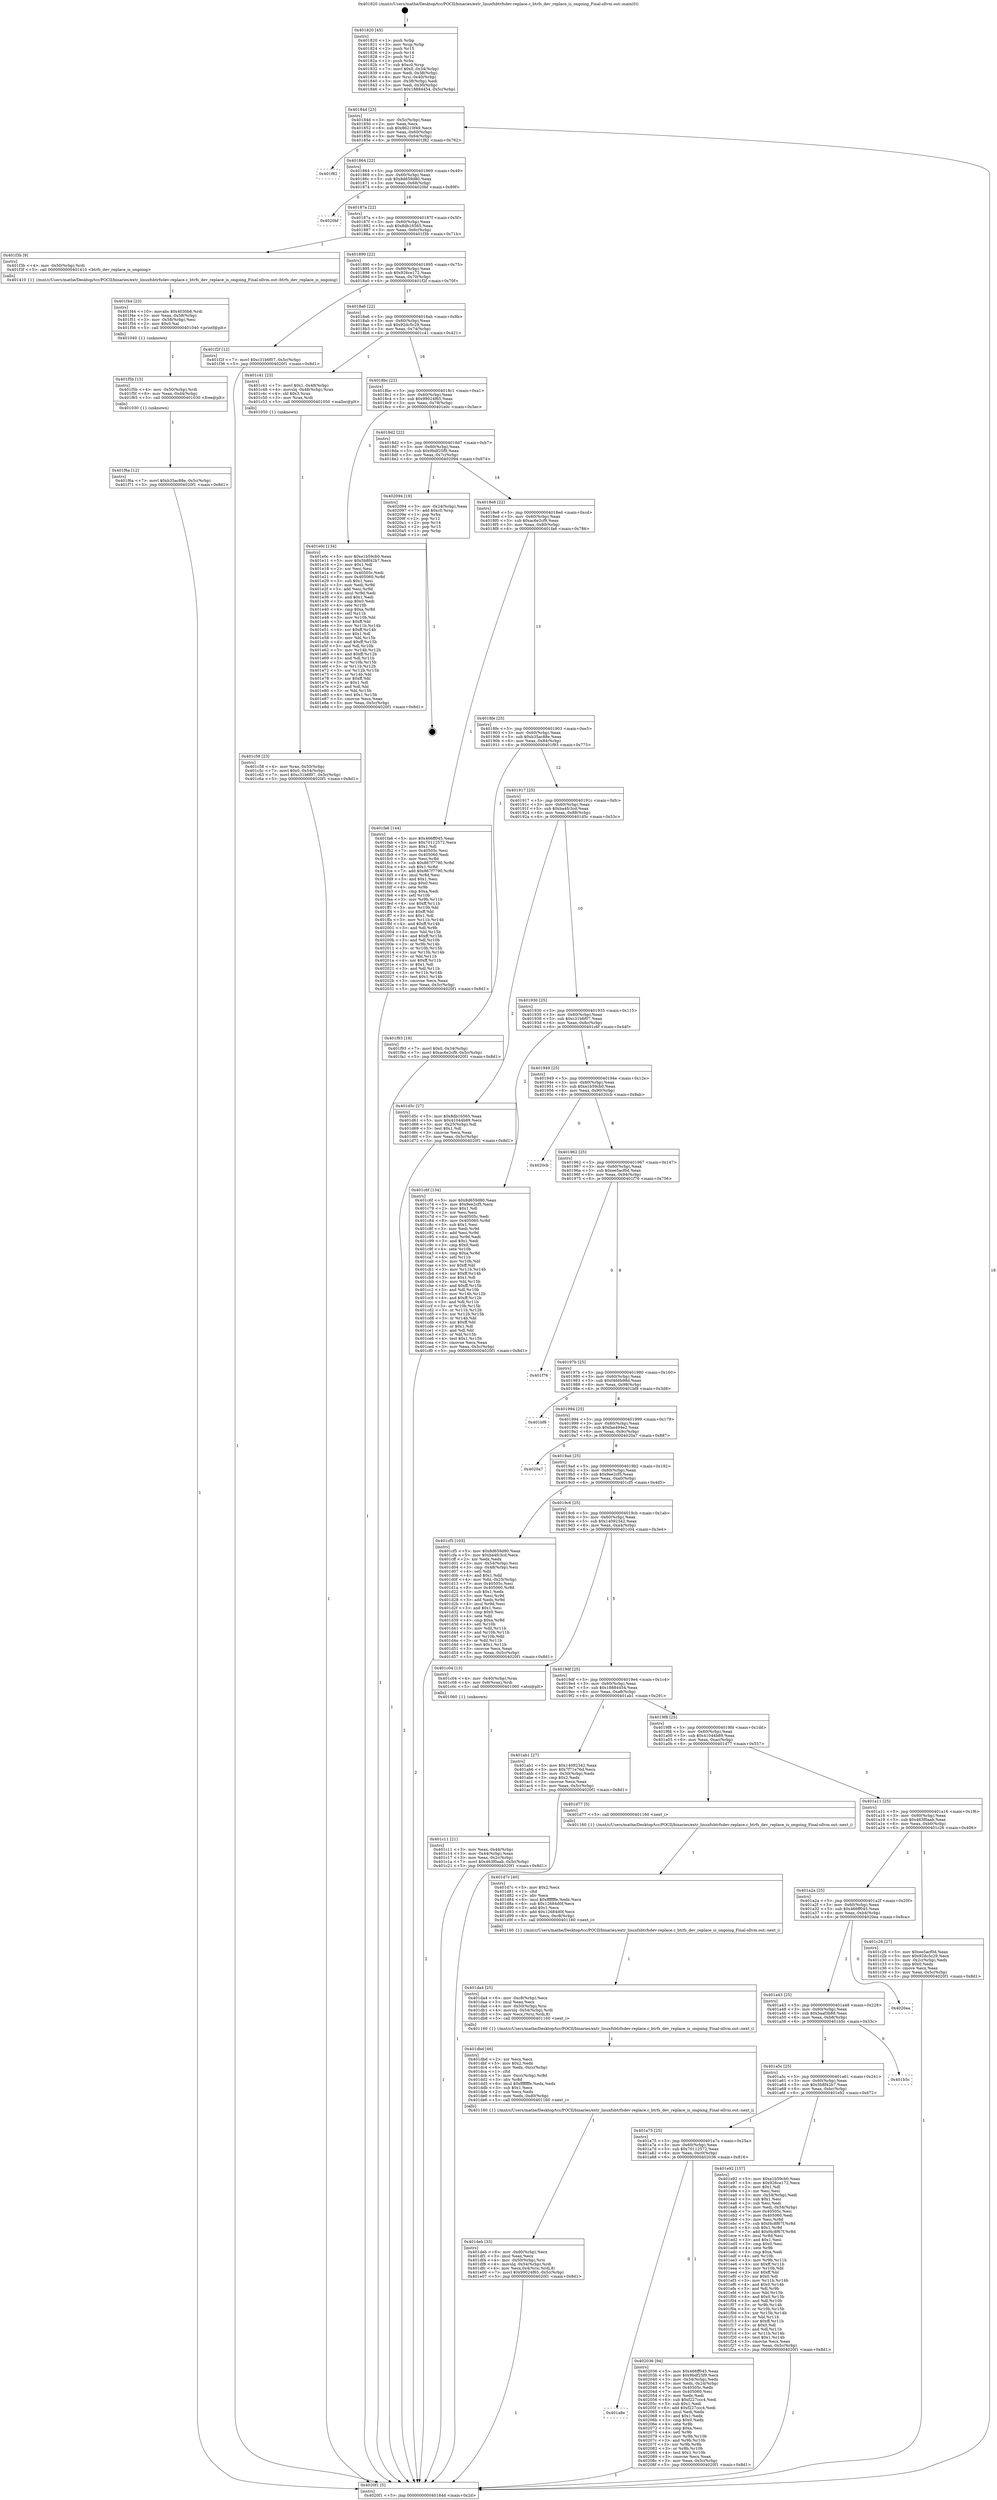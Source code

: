 digraph "0x401820" {
  label = "0x401820 (/mnt/c/Users/mathe/Desktop/tcc/POCII/binaries/extr_linuxfsbtrfsdev-replace.c_btrfs_dev_replace_is_ongoing_Final-ollvm.out::main(0))"
  labelloc = "t"
  node[shape=record]

  Entry [label="",width=0.3,height=0.3,shape=circle,fillcolor=black,style=filled]
  "0x40184d" [label="{
     0x40184d [23]\l
     | [instrs]\l
     &nbsp;&nbsp;0x40184d \<+3\>: mov -0x5c(%rbp),%eax\l
     &nbsp;&nbsp;0x401850 \<+2\>: mov %eax,%ecx\l
     &nbsp;&nbsp;0x401852 \<+6\>: sub $0x86210f49,%ecx\l
     &nbsp;&nbsp;0x401858 \<+3\>: mov %eax,-0x60(%rbp)\l
     &nbsp;&nbsp;0x40185b \<+3\>: mov %ecx,-0x64(%rbp)\l
     &nbsp;&nbsp;0x40185e \<+6\>: je 0000000000401f82 \<main+0x762\>\l
  }"]
  "0x401f82" [label="{
     0x401f82\l
  }", style=dashed]
  "0x401864" [label="{
     0x401864 [22]\l
     | [instrs]\l
     &nbsp;&nbsp;0x401864 \<+5\>: jmp 0000000000401869 \<main+0x49\>\l
     &nbsp;&nbsp;0x401869 \<+3\>: mov -0x60(%rbp),%eax\l
     &nbsp;&nbsp;0x40186c \<+5\>: sub $0x8d659d80,%eax\l
     &nbsp;&nbsp;0x401871 \<+3\>: mov %eax,-0x68(%rbp)\l
     &nbsp;&nbsp;0x401874 \<+6\>: je 00000000004020bf \<main+0x89f\>\l
  }"]
  Exit [label="",width=0.3,height=0.3,shape=circle,fillcolor=black,style=filled,peripheries=2]
  "0x4020bf" [label="{
     0x4020bf\l
  }", style=dashed]
  "0x40187a" [label="{
     0x40187a [22]\l
     | [instrs]\l
     &nbsp;&nbsp;0x40187a \<+5\>: jmp 000000000040187f \<main+0x5f\>\l
     &nbsp;&nbsp;0x40187f \<+3\>: mov -0x60(%rbp),%eax\l
     &nbsp;&nbsp;0x401882 \<+5\>: sub $0x8db16565,%eax\l
     &nbsp;&nbsp;0x401887 \<+3\>: mov %eax,-0x6c(%rbp)\l
     &nbsp;&nbsp;0x40188a \<+6\>: je 0000000000401f3b \<main+0x71b\>\l
  }"]
  "0x401a8e" [label="{
     0x401a8e\l
  }", style=dashed]
  "0x401f3b" [label="{
     0x401f3b [9]\l
     | [instrs]\l
     &nbsp;&nbsp;0x401f3b \<+4\>: mov -0x50(%rbp),%rdi\l
     &nbsp;&nbsp;0x401f3f \<+5\>: call 0000000000401410 \<btrfs_dev_replace_is_ongoing\>\l
     | [calls]\l
     &nbsp;&nbsp;0x401410 \{1\} (/mnt/c/Users/mathe/Desktop/tcc/POCII/binaries/extr_linuxfsbtrfsdev-replace.c_btrfs_dev_replace_is_ongoing_Final-ollvm.out::btrfs_dev_replace_is_ongoing)\l
  }"]
  "0x401890" [label="{
     0x401890 [22]\l
     | [instrs]\l
     &nbsp;&nbsp;0x401890 \<+5\>: jmp 0000000000401895 \<main+0x75\>\l
     &nbsp;&nbsp;0x401895 \<+3\>: mov -0x60(%rbp),%eax\l
     &nbsp;&nbsp;0x401898 \<+5\>: sub $0x926ce172,%eax\l
     &nbsp;&nbsp;0x40189d \<+3\>: mov %eax,-0x70(%rbp)\l
     &nbsp;&nbsp;0x4018a0 \<+6\>: je 0000000000401f2f \<main+0x70f\>\l
  }"]
  "0x402036" [label="{
     0x402036 [94]\l
     | [instrs]\l
     &nbsp;&nbsp;0x402036 \<+5\>: mov $0x466ff045,%eax\l
     &nbsp;&nbsp;0x40203b \<+5\>: mov $0x9bdf25f9,%ecx\l
     &nbsp;&nbsp;0x402040 \<+3\>: mov -0x34(%rbp),%edx\l
     &nbsp;&nbsp;0x402043 \<+3\>: mov %edx,-0x24(%rbp)\l
     &nbsp;&nbsp;0x402046 \<+7\>: mov 0x40505c,%edx\l
     &nbsp;&nbsp;0x40204d \<+7\>: mov 0x405060,%esi\l
     &nbsp;&nbsp;0x402054 \<+2\>: mov %edx,%edi\l
     &nbsp;&nbsp;0x402056 \<+6\>: sub $0xf227ccc4,%edi\l
     &nbsp;&nbsp;0x40205c \<+3\>: sub $0x1,%edi\l
     &nbsp;&nbsp;0x40205f \<+6\>: add $0xf227ccc4,%edi\l
     &nbsp;&nbsp;0x402065 \<+3\>: imul %edi,%edx\l
     &nbsp;&nbsp;0x402068 \<+3\>: and $0x1,%edx\l
     &nbsp;&nbsp;0x40206b \<+3\>: cmp $0x0,%edx\l
     &nbsp;&nbsp;0x40206e \<+4\>: sete %r8b\l
     &nbsp;&nbsp;0x402072 \<+3\>: cmp $0xa,%esi\l
     &nbsp;&nbsp;0x402075 \<+4\>: setl %r9b\l
     &nbsp;&nbsp;0x402079 \<+3\>: mov %r8b,%r10b\l
     &nbsp;&nbsp;0x40207c \<+3\>: and %r9b,%r10b\l
     &nbsp;&nbsp;0x40207f \<+3\>: xor %r9b,%r8b\l
     &nbsp;&nbsp;0x402082 \<+3\>: or %r8b,%r10b\l
     &nbsp;&nbsp;0x402085 \<+4\>: test $0x1,%r10b\l
     &nbsp;&nbsp;0x402089 \<+3\>: cmovne %ecx,%eax\l
     &nbsp;&nbsp;0x40208c \<+3\>: mov %eax,-0x5c(%rbp)\l
     &nbsp;&nbsp;0x40208f \<+5\>: jmp 00000000004020f1 \<main+0x8d1\>\l
  }"]
  "0x401f2f" [label="{
     0x401f2f [12]\l
     | [instrs]\l
     &nbsp;&nbsp;0x401f2f \<+7\>: movl $0xc31b6f07,-0x5c(%rbp)\l
     &nbsp;&nbsp;0x401f36 \<+5\>: jmp 00000000004020f1 \<main+0x8d1\>\l
  }"]
  "0x4018a6" [label="{
     0x4018a6 [22]\l
     | [instrs]\l
     &nbsp;&nbsp;0x4018a6 \<+5\>: jmp 00000000004018ab \<main+0x8b\>\l
     &nbsp;&nbsp;0x4018ab \<+3\>: mov -0x60(%rbp),%eax\l
     &nbsp;&nbsp;0x4018ae \<+5\>: sub $0x92dc5c29,%eax\l
     &nbsp;&nbsp;0x4018b3 \<+3\>: mov %eax,-0x74(%rbp)\l
     &nbsp;&nbsp;0x4018b6 \<+6\>: je 0000000000401c41 \<main+0x421\>\l
  }"]
  "0x401f6a" [label="{
     0x401f6a [12]\l
     | [instrs]\l
     &nbsp;&nbsp;0x401f6a \<+7\>: movl $0xb35ac88e,-0x5c(%rbp)\l
     &nbsp;&nbsp;0x401f71 \<+5\>: jmp 00000000004020f1 \<main+0x8d1\>\l
  }"]
  "0x401c41" [label="{
     0x401c41 [23]\l
     | [instrs]\l
     &nbsp;&nbsp;0x401c41 \<+7\>: movl $0x1,-0x48(%rbp)\l
     &nbsp;&nbsp;0x401c48 \<+4\>: movslq -0x48(%rbp),%rax\l
     &nbsp;&nbsp;0x401c4c \<+4\>: shl $0x3,%rax\l
     &nbsp;&nbsp;0x401c50 \<+3\>: mov %rax,%rdi\l
     &nbsp;&nbsp;0x401c53 \<+5\>: call 0000000000401050 \<malloc@plt\>\l
     | [calls]\l
     &nbsp;&nbsp;0x401050 \{1\} (unknown)\l
  }"]
  "0x4018bc" [label="{
     0x4018bc [22]\l
     | [instrs]\l
     &nbsp;&nbsp;0x4018bc \<+5\>: jmp 00000000004018c1 \<main+0xa1\>\l
     &nbsp;&nbsp;0x4018c1 \<+3\>: mov -0x60(%rbp),%eax\l
     &nbsp;&nbsp;0x4018c4 \<+5\>: sub $0x99024f65,%eax\l
     &nbsp;&nbsp;0x4018c9 \<+3\>: mov %eax,-0x78(%rbp)\l
     &nbsp;&nbsp;0x4018cc \<+6\>: je 0000000000401e0c \<main+0x5ec\>\l
  }"]
  "0x401f5b" [label="{
     0x401f5b [15]\l
     | [instrs]\l
     &nbsp;&nbsp;0x401f5b \<+4\>: mov -0x50(%rbp),%rdi\l
     &nbsp;&nbsp;0x401f5f \<+6\>: mov %eax,-0xd4(%rbp)\l
     &nbsp;&nbsp;0x401f65 \<+5\>: call 0000000000401030 \<free@plt\>\l
     | [calls]\l
     &nbsp;&nbsp;0x401030 \{1\} (unknown)\l
  }"]
  "0x401e0c" [label="{
     0x401e0c [134]\l
     | [instrs]\l
     &nbsp;&nbsp;0x401e0c \<+5\>: mov $0xe1b59cb0,%eax\l
     &nbsp;&nbsp;0x401e11 \<+5\>: mov $0x5b8f42b7,%ecx\l
     &nbsp;&nbsp;0x401e16 \<+2\>: mov $0x1,%dl\l
     &nbsp;&nbsp;0x401e18 \<+2\>: xor %esi,%esi\l
     &nbsp;&nbsp;0x401e1a \<+7\>: mov 0x40505c,%edi\l
     &nbsp;&nbsp;0x401e21 \<+8\>: mov 0x405060,%r8d\l
     &nbsp;&nbsp;0x401e29 \<+3\>: sub $0x1,%esi\l
     &nbsp;&nbsp;0x401e2c \<+3\>: mov %edi,%r9d\l
     &nbsp;&nbsp;0x401e2f \<+3\>: add %esi,%r9d\l
     &nbsp;&nbsp;0x401e32 \<+4\>: imul %r9d,%edi\l
     &nbsp;&nbsp;0x401e36 \<+3\>: and $0x1,%edi\l
     &nbsp;&nbsp;0x401e39 \<+3\>: cmp $0x0,%edi\l
     &nbsp;&nbsp;0x401e3c \<+4\>: sete %r10b\l
     &nbsp;&nbsp;0x401e40 \<+4\>: cmp $0xa,%r8d\l
     &nbsp;&nbsp;0x401e44 \<+4\>: setl %r11b\l
     &nbsp;&nbsp;0x401e48 \<+3\>: mov %r10b,%bl\l
     &nbsp;&nbsp;0x401e4b \<+3\>: xor $0xff,%bl\l
     &nbsp;&nbsp;0x401e4e \<+3\>: mov %r11b,%r14b\l
     &nbsp;&nbsp;0x401e51 \<+4\>: xor $0xff,%r14b\l
     &nbsp;&nbsp;0x401e55 \<+3\>: xor $0x1,%dl\l
     &nbsp;&nbsp;0x401e58 \<+3\>: mov %bl,%r15b\l
     &nbsp;&nbsp;0x401e5b \<+4\>: and $0xff,%r15b\l
     &nbsp;&nbsp;0x401e5f \<+3\>: and %dl,%r10b\l
     &nbsp;&nbsp;0x401e62 \<+3\>: mov %r14b,%r12b\l
     &nbsp;&nbsp;0x401e65 \<+4\>: and $0xff,%r12b\l
     &nbsp;&nbsp;0x401e69 \<+3\>: and %dl,%r11b\l
     &nbsp;&nbsp;0x401e6c \<+3\>: or %r10b,%r15b\l
     &nbsp;&nbsp;0x401e6f \<+3\>: or %r11b,%r12b\l
     &nbsp;&nbsp;0x401e72 \<+3\>: xor %r12b,%r15b\l
     &nbsp;&nbsp;0x401e75 \<+3\>: or %r14b,%bl\l
     &nbsp;&nbsp;0x401e78 \<+3\>: xor $0xff,%bl\l
     &nbsp;&nbsp;0x401e7b \<+3\>: or $0x1,%dl\l
     &nbsp;&nbsp;0x401e7e \<+2\>: and %dl,%bl\l
     &nbsp;&nbsp;0x401e80 \<+3\>: or %bl,%r15b\l
     &nbsp;&nbsp;0x401e83 \<+4\>: test $0x1,%r15b\l
     &nbsp;&nbsp;0x401e87 \<+3\>: cmovne %ecx,%eax\l
     &nbsp;&nbsp;0x401e8a \<+3\>: mov %eax,-0x5c(%rbp)\l
     &nbsp;&nbsp;0x401e8d \<+5\>: jmp 00000000004020f1 \<main+0x8d1\>\l
  }"]
  "0x4018d2" [label="{
     0x4018d2 [22]\l
     | [instrs]\l
     &nbsp;&nbsp;0x4018d2 \<+5\>: jmp 00000000004018d7 \<main+0xb7\>\l
     &nbsp;&nbsp;0x4018d7 \<+3\>: mov -0x60(%rbp),%eax\l
     &nbsp;&nbsp;0x4018da \<+5\>: sub $0x9bdf25f9,%eax\l
     &nbsp;&nbsp;0x4018df \<+3\>: mov %eax,-0x7c(%rbp)\l
     &nbsp;&nbsp;0x4018e2 \<+6\>: je 0000000000402094 \<main+0x874\>\l
  }"]
  "0x401f44" [label="{
     0x401f44 [23]\l
     | [instrs]\l
     &nbsp;&nbsp;0x401f44 \<+10\>: movabs $0x4030b6,%rdi\l
     &nbsp;&nbsp;0x401f4e \<+3\>: mov %eax,-0x58(%rbp)\l
     &nbsp;&nbsp;0x401f51 \<+3\>: mov -0x58(%rbp),%esi\l
     &nbsp;&nbsp;0x401f54 \<+2\>: mov $0x0,%al\l
     &nbsp;&nbsp;0x401f56 \<+5\>: call 0000000000401040 \<printf@plt\>\l
     | [calls]\l
     &nbsp;&nbsp;0x401040 \{1\} (unknown)\l
  }"]
  "0x402094" [label="{
     0x402094 [19]\l
     | [instrs]\l
     &nbsp;&nbsp;0x402094 \<+3\>: mov -0x24(%rbp),%eax\l
     &nbsp;&nbsp;0x402097 \<+7\>: add $0xc0,%rsp\l
     &nbsp;&nbsp;0x40209e \<+1\>: pop %rbx\l
     &nbsp;&nbsp;0x40209f \<+2\>: pop %r12\l
     &nbsp;&nbsp;0x4020a1 \<+2\>: pop %r14\l
     &nbsp;&nbsp;0x4020a3 \<+2\>: pop %r15\l
     &nbsp;&nbsp;0x4020a5 \<+1\>: pop %rbp\l
     &nbsp;&nbsp;0x4020a6 \<+1\>: ret\l
  }"]
  "0x4018e8" [label="{
     0x4018e8 [22]\l
     | [instrs]\l
     &nbsp;&nbsp;0x4018e8 \<+5\>: jmp 00000000004018ed \<main+0xcd\>\l
     &nbsp;&nbsp;0x4018ed \<+3\>: mov -0x60(%rbp),%eax\l
     &nbsp;&nbsp;0x4018f0 \<+5\>: sub $0xac6e2cf9,%eax\l
     &nbsp;&nbsp;0x4018f5 \<+3\>: mov %eax,-0x80(%rbp)\l
     &nbsp;&nbsp;0x4018f8 \<+6\>: je 0000000000401fa6 \<main+0x786\>\l
  }"]
  "0x401a75" [label="{
     0x401a75 [25]\l
     | [instrs]\l
     &nbsp;&nbsp;0x401a75 \<+5\>: jmp 0000000000401a7a \<main+0x25a\>\l
     &nbsp;&nbsp;0x401a7a \<+3\>: mov -0x60(%rbp),%eax\l
     &nbsp;&nbsp;0x401a7d \<+5\>: sub $0x70112572,%eax\l
     &nbsp;&nbsp;0x401a82 \<+6\>: mov %eax,-0xc0(%rbp)\l
     &nbsp;&nbsp;0x401a88 \<+6\>: je 0000000000402036 \<main+0x816\>\l
  }"]
  "0x401fa6" [label="{
     0x401fa6 [144]\l
     | [instrs]\l
     &nbsp;&nbsp;0x401fa6 \<+5\>: mov $0x466ff045,%eax\l
     &nbsp;&nbsp;0x401fab \<+5\>: mov $0x70112572,%ecx\l
     &nbsp;&nbsp;0x401fb0 \<+2\>: mov $0x1,%dl\l
     &nbsp;&nbsp;0x401fb2 \<+7\>: mov 0x40505c,%esi\l
     &nbsp;&nbsp;0x401fb9 \<+7\>: mov 0x405060,%edi\l
     &nbsp;&nbsp;0x401fc0 \<+3\>: mov %esi,%r8d\l
     &nbsp;&nbsp;0x401fc3 \<+7\>: sub $0x867f7790,%r8d\l
     &nbsp;&nbsp;0x401fca \<+4\>: sub $0x1,%r8d\l
     &nbsp;&nbsp;0x401fce \<+7\>: add $0x867f7790,%r8d\l
     &nbsp;&nbsp;0x401fd5 \<+4\>: imul %r8d,%esi\l
     &nbsp;&nbsp;0x401fd9 \<+3\>: and $0x1,%esi\l
     &nbsp;&nbsp;0x401fdc \<+3\>: cmp $0x0,%esi\l
     &nbsp;&nbsp;0x401fdf \<+4\>: sete %r9b\l
     &nbsp;&nbsp;0x401fe3 \<+3\>: cmp $0xa,%edi\l
     &nbsp;&nbsp;0x401fe6 \<+4\>: setl %r10b\l
     &nbsp;&nbsp;0x401fea \<+3\>: mov %r9b,%r11b\l
     &nbsp;&nbsp;0x401fed \<+4\>: xor $0xff,%r11b\l
     &nbsp;&nbsp;0x401ff1 \<+3\>: mov %r10b,%bl\l
     &nbsp;&nbsp;0x401ff4 \<+3\>: xor $0xff,%bl\l
     &nbsp;&nbsp;0x401ff7 \<+3\>: xor $0x1,%dl\l
     &nbsp;&nbsp;0x401ffa \<+3\>: mov %r11b,%r14b\l
     &nbsp;&nbsp;0x401ffd \<+4\>: and $0xff,%r14b\l
     &nbsp;&nbsp;0x402001 \<+3\>: and %dl,%r9b\l
     &nbsp;&nbsp;0x402004 \<+3\>: mov %bl,%r15b\l
     &nbsp;&nbsp;0x402007 \<+4\>: and $0xff,%r15b\l
     &nbsp;&nbsp;0x40200b \<+3\>: and %dl,%r10b\l
     &nbsp;&nbsp;0x40200e \<+3\>: or %r9b,%r14b\l
     &nbsp;&nbsp;0x402011 \<+3\>: or %r10b,%r15b\l
     &nbsp;&nbsp;0x402014 \<+3\>: xor %r15b,%r14b\l
     &nbsp;&nbsp;0x402017 \<+3\>: or %bl,%r11b\l
     &nbsp;&nbsp;0x40201a \<+4\>: xor $0xff,%r11b\l
     &nbsp;&nbsp;0x40201e \<+3\>: or $0x1,%dl\l
     &nbsp;&nbsp;0x402021 \<+3\>: and %dl,%r11b\l
     &nbsp;&nbsp;0x402024 \<+3\>: or %r11b,%r14b\l
     &nbsp;&nbsp;0x402027 \<+4\>: test $0x1,%r14b\l
     &nbsp;&nbsp;0x40202b \<+3\>: cmovne %ecx,%eax\l
     &nbsp;&nbsp;0x40202e \<+3\>: mov %eax,-0x5c(%rbp)\l
     &nbsp;&nbsp;0x402031 \<+5\>: jmp 00000000004020f1 \<main+0x8d1\>\l
  }"]
  "0x4018fe" [label="{
     0x4018fe [25]\l
     | [instrs]\l
     &nbsp;&nbsp;0x4018fe \<+5\>: jmp 0000000000401903 \<main+0xe3\>\l
     &nbsp;&nbsp;0x401903 \<+3\>: mov -0x60(%rbp),%eax\l
     &nbsp;&nbsp;0x401906 \<+5\>: sub $0xb35ac88e,%eax\l
     &nbsp;&nbsp;0x40190b \<+6\>: mov %eax,-0x84(%rbp)\l
     &nbsp;&nbsp;0x401911 \<+6\>: je 0000000000401f93 \<main+0x773\>\l
  }"]
  "0x401e92" [label="{
     0x401e92 [157]\l
     | [instrs]\l
     &nbsp;&nbsp;0x401e92 \<+5\>: mov $0xe1b59cb0,%eax\l
     &nbsp;&nbsp;0x401e97 \<+5\>: mov $0x926ce172,%ecx\l
     &nbsp;&nbsp;0x401e9c \<+2\>: mov $0x1,%dl\l
     &nbsp;&nbsp;0x401e9e \<+2\>: xor %esi,%esi\l
     &nbsp;&nbsp;0x401ea0 \<+3\>: mov -0x54(%rbp),%edi\l
     &nbsp;&nbsp;0x401ea3 \<+3\>: sub $0x1,%esi\l
     &nbsp;&nbsp;0x401ea6 \<+2\>: sub %esi,%edi\l
     &nbsp;&nbsp;0x401ea8 \<+3\>: mov %edi,-0x54(%rbp)\l
     &nbsp;&nbsp;0x401eab \<+7\>: mov 0x40505c,%esi\l
     &nbsp;&nbsp;0x401eb2 \<+7\>: mov 0x405060,%edi\l
     &nbsp;&nbsp;0x401eb9 \<+3\>: mov %esi,%r8d\l
     &nbsp;&nbsp;0x401ebc \<+7\>: sub $0xf4c8f67f,%r8d\l
     &nbsp;&nbsp;0x401ec3 \<+4\>: sub $0x1,%r8d\l
     &nbsp;&nbsp;0x401ec7 \<+7\>: add $0xf4c8f67f,%r8d\l
     &nbsp;&nbsp;0x401ece \<+4\>: imul %r8d,%esi\l
     &nbsp;&nbsp;0x401ed2 \<+3\>: and $0x1,%esi\l
     &nbsp;&nbsp;0x401ed5 \<+3\>: cmp $0x0,%esi\l
     &nbsp;&nbsp;0x401ed8 \<+4\>: sete %r9b\l
     &nbsp;&nbsp;0x401edc \<+3\>: cmp $0xa,%edi\l
     &nbsp;&nbsp;0x401edf \<+4\>: setl %r10b\l
     &nbsp;&nbsp;0x401ee3 \<+3\>: mov %r9b,%r11b\l
     &nbsp;&nbsp;0x401ee6 \<+4\>: xor $0xff,%r11b\l
     &nbsp;&nbsp;0x401eea \<+3\>: mov %r10b,%bl\l
     &nbsp;&nbsp;0x401eed \<+3\>: xor $0xff,%bl\l
     &nbsp;&nbsp;0x401ef0 \<+3\>: xor $0x0,%dl\l
     &nbsp;&nbsp;0x401ef3 \<+3\>: mov %r11b,%r14b\l
     &nbsp;&nbsp;0x401ef6 \<+4\>: and $0x0,%r14b\l
     &nbsp;&nbsp;0x401efa \<+3\>: and %dl,%r9b\l
     &nbsp;&nbsp;0x401efd \<+3\>: mov %bl,%r15b\l
     &nbsp;&nbsp;0x401f00 \<+4\>: and $0x0,%r15b\l
     &nbsp;&nbsp;0x401f04 \<+3\>: and %dl,%r10b\l
     &nbsp;&nbsp;0x401f07 \<+3\>: or %r9b,%r14b\l
     &nbsp;&nbsp;0x401f0a \<+3\>: or %r10b,%r15b\l
     &nbsp;&nbsp;0x401f0d \<+3\>: xor %r15b,%r14b\l
     &nbsp;&nbsp;0x401f10 \<+3\>: or %bl,%r11b\l
     &nbsp;&nbsp;0x401f13 \<+4\>: xor $0xff,%r11b\l
     &nbsp;&nbsp;0x401f17 \<+3\>: or $0x0,%dl\l
     &nbsp;&nbsp;0x401f1a \<+3\>: and %dl,%r11b\l
     &nbsp;&nbsp;0x401f1d \<+3\>: or %r11b,%r14b\l
     &nbsp;&nbsp;0x401f20 \<+4\>: test $0x1,%r14b\l
     &nbsp;&nbsp;0x401f24 \<+3\>: cmovne %ecx,%eax\l
     &nbsp;&nbsp;0x401f27 \<+3\>: mov %eax,-0x5c(%rbp)\l
     &nbsp;&nbsp;0x401f2a \<+5\>: jmp 00000000004020f1 \<main+0x8d1\>\l
  }"]
  "0x401f93" [label="{
     0x401f93 [19]\l
     | [instrs]\l
     &nbsp;&nbsp;0x401f93 \<+7\>: movl $0x0,-0x34(%rbp)\l
     &nbsp;&nbsp;0x401f9a \<+7\>: movl $0xac6e2cf9,-0x5c(%rbp)\l
     &nbsp;&nbsp;0x401fa1 \<+5\>: jmp 00000000004020f1 \<main+0x8d1\>\l
  }"]
  "0x401917" [label="{
     0x401917 [25]\l
     | [instrs]\l
     &nbsp;&nbsp;0x401917 \<+5\>: jmp 000000000040191c \<main+0xfc\>\l
     &nbsp;&nbsp;0x40191c \<+3\>: mov -0x60(%rbp),%eax\l
     &nbsp;&nbsp;0x40191f \<+5\>: sub $0xba4fc3cd,%eax\l
     &nbsp;&nbsp;0x401924 \<+6\>: mov %eax,-0x88(%rbp)\l
     &nbsp;&nbsp;0x40192a \<+6\>: je 0000000000401d5c \<main+0x53c\>\l
  }"]
  "0x401a5c" [label="{
     0x401a5c [25]\l
     | [instrs]\l
     &nbsp;&nbsp;0x401a5c \<+5\>: jmp 0000000000401a61 \<main+0x241\>\l
     &nbsp;&nbsp;0x401a61 \<+3\>: mov -0x60(%rbp),%eax\l
     &nbsp;&nbsp;0x401a64 \<+5\>: sub $0x5b8f42b7,%eax\l
     &nbsp;&nbsp;0x401a69 \<+6\>: mov %eax,-0xbc(%rbp)\l
     &nbsp;&nbsp;0x401a6f \<+6\>: je 0000000000401e92 \<main+0x672\>\l
  }"]
  "0x401d5c" [label="{
     0x401d5c [27]\l
     | [instrs]\l
     &nbsp;&nbsp;0x401d5c \<+5\>: mov $0x8db16565,%eax\l
     &nbsp;&nbsp;0x401d61 \<+5\>: mov $0x41044b89,%ecx\l
     &nbsp;&nbsp;0x401d66 \<+3\>: mov -0x25(%rbp),%dl\l
     &nbsp;&nbsp;0x401d69 \<+3\>: test $0x1,%dl\l
     &nbsp;&nbsp;0x401d6c \<+3\>: cmovne %ecx,%eax\l
     &nbsp;&nbsp;0x401d6f \<+3\>: mov %eax,-0x5c(%rbp)\l
     &nbsp;&nbsp;0x401d72 \<+5\>: jmp 00000000004020f1 \<main+0x8d1\>\l
  }"]
  "0x401930" [label="{
     0x401930 [25]\l
     | [instrs]\l
     &nbsp;&nbsp;0x401930 \<+5\>: jmp 0000000000401935 \<main+0x115\>\l
     &nbsp;&nbsp;0x401935 \<+3\>: mov -0x60(%rbp),%eax\l
     &nbsp;&nbsp;0x401938 \<+5\>: sub $0xc31b6f07,%eax\l
     &nbsp;&nbsp;0x40193d \<+6\>: mov %eax,-0x8c(%rbp)\l
     &nbsp;&nbsp;0x401943 \<+6\>: je 0000000000401c6f \<main+0x44f\>\l
  }"]
  "0x401b5c" [label="{
     0x401b5c\l
  }", style=dashed]
  "0x401c6f" [label="{
     0x401c6f [134]\l
     | [instrs]\l
     &nbsp;&nbsp;0x401c6f \<+5\>: mov $0x8d659d80,%eax\l
     &nbsp;&nbsp;0x401c74 \<+5\>: mov $0x9ee2cf5,%ecx\l
     &nbsp;&nbsp;0x401c79 \<+2\>: mov $0x1,%dl\l
     &nbsp;&nbsp;0x401c7b \<+2\>: xor %esi,%esi\l
     &nbsp;&nbsp;0x401c7d \<+7\>: mov 0x40505c,%edi\l
     &nbsp;&nbsp;0x401c84 \<+8\>: mov 0x405060,%r8d\l
     &nbsp;&nbsp;0x401c8c \<+3\>: sub $0x1,%esi\l
     &nbsp;&nbsp;0x401c8f \<+3\>: mov %edi,%r9d\l
     &nbsp;&nbsp;0x401c92 \<+3\>: add %esi,%r9d\l
     &nbsp;&nbsp;0x401c95 \<+4\>: imul %r9d,%edi\l
     &nbsp;&nbsp;0x401c99 \<+3\>: and $0x1,%edi\l
     &nbsp;&nbsp;0x401c9c \<+3\>: cmp $0x0,%edi\l
     &nbsp;&nbsp;0x401c9f \<+4\>: sete %r10b\l
     &nbsp;&nbsp;0x401ca3 \<+4\>: cmp $0xa,%r8d\l
     &nbsp;&nbsp;0x401ca7 \<+4\>: setl %r11b\l
     &nbsp;&nbsp;0x401cab \<+3\>: mov %r10b,%bl\l
     &nbsp;&nbsp;0x401cae \<+3\>: xor $0xff,%bl\l
     &nbsp;&nbsp;0x401cb1 \<+3\>: mov %r11b,%r14b\l
     &nbsp;&nbsp;0x401cb4 \<+4\>: xor $0xff,%r14b\l
     &nbsp;&nbsp;0x401cb8 \<+3\>: xor $0x1,%dl\l
     &nbsp;&nbsp;0x401cbb \<+3\>: mov %bl,%r15b\l
     &nbsp;&nbsp;0x401cbe \<+4\>: and $0xff,%r15b\l
     &nbsp;&nbsp;0x401cc2 \<+3\>: and %dl,%r10b\l
     &nbsp;&nbsp;0x401cc5 \<+3\>: mov %r14b,%r12b\l
     &nbsp;&nbsp;0x401cc8 \<+4\>: and $0xff,%r12b\l
     &nbsp;&nbsp;0x401ccc \<+3\>: and %dl,%r11b\l
     &nbsp;&nbsp;0x401ccf \<+3\>: or %r10b,%r15b\l
     &nbsp;&nbsp;0x401cd2 \<+3\>: or %r11b,%r12b\l
     &nbsp;&nbsp;0x401cd5 \<+3\>: xor %r12b,%r15b\l
     &nbsp;&nbsp;0x401cd8 \<+3\>: or %r14b,%bl\l
     &nbsp;&nbsp;0x401cdb \<+3\>: xor $0xff,%bl\l
     &nbsp;&nbsp;0x401cde \<+3\>: or $0x1,%dl\l
     &nbsp;&nbsp;0x401ce1 \<+2\>: and %dl,%bl\l
     &nbsp;&nbsp;0x401ce3 \<+3\>: or %bl,%r15b\l
     &nbsp;&nbsp;0x401ce6 \<+4\>: test $0x1,%r15b\l
     &nbsp;&nbsp;0x401cea \<+3\>: cmovne %ecx,%eax\l
     &nbsp;&nbsp;0x401ced \<+3\>: mov %eax,-0x5c(%rbp)\l
     &nbsp;&nbsp;0x401cf0 \<+5\>: jmp 00000000004020f1 \<main+0x8d1\>\l
  }"]
  "0x401949" [label="{
     0x401949 [25]\l
     | [instrs]\l
     &nbsp;&nbsp;0x401949 \<+5\>: jmp 000000000040194e \<main+0x12e\>\l
     &nbsp;&nbsp;0x40194e \<+3\>: mov -0x60(%rbp),%eax\l
     &nbsp;&nbsp;0x401951 \<+5\>: sub $0xe1b59cb0,%eax\l
     &nbsp;&nbsp;0x401956 \<+6\>: mov %eax,-0x90(%rbp)\l
     &nbsp;&nbsp;0x40195c \<+6\>: je 00000000004020cb \<main+0x8ab\>\l
  }"]
  "0x401a43" [label="{
     0x401a43 [25]\l
     | [instrs]\l
     &nbsp;&nbsp;0x401a43 \<+5\>: jmp 0000000000401a48 \<main+0x228\>\l
     &nbsp;&nbsp;0x401a48 \<+3\>: mov -0x60(%rbp),%eax\l
     &nbsp;&nbsp;0x401a4b \<+5\>: sub $0x5aaf3b88,%eax\l
     &nbsp;&nbsp;0x401a50 \<+6\>: mov %eax,-0xb8(%rbp)\l
     &nbsp;&nbsp;0x401a56 \<+6\>: je 0000000000401b5c \<main+0x33c\>\l
  }"]
  "0x4020cb" [label="{
     0x4020cb\l
  }", style=dashed]
  "0x401962" [label="{
     0x401962 [25]\l
     | [instrs]\l
     &nbsp;&nbsp;0x401962 \<+5\>: jmp 0000000000401967 \<main+0x147\>\l
     &nbsp;&nbsp;0x401967 \<+3\>: mov -0x60(%rbp),%eax\l
     &nbsp;&nbsp;0x40196a \<+5\>: sub $0xee5acf0d,%eax\l
     &nbsp;&nbsp;0x40196f \<+6\>: mov %eax,-0x94(%rbp)\l
     &nbsp;&nbsp;0x401975 \<+6\>: je 0000000000401f76 \<main+0x756\>\l
  }"]
  "0x4020ea" [label="{
     0x4020ea\l
  }", style=dashed]
  "0x401f76" [label="{
     0x401f76\l
  }", style=dashed]
  "0x40197b" [label="{
     0x40197b [25]\l
     | [instrs]\l
     &nbsp;&nbsp;0x40197b \<+5\>: jmp 0000000000401980 \<main+0x160\>\l
     &nbsp;&nbsp;0x401980 \<+3\>: mov -0x60(%rbp),%eax\l
     &nbsp;&nbsp;0x401983 \<+5\>: sub $0xf466b98d,%eax\l
     &nbsp;&nbsp;0x401988 \<+6\>: mov %eax,-0x98(%rbp)\l
     &nbsp;&nbsp;0x40198e \<+6\>: je 0000000000401bf8 \<main+0x3d8\>\l
  }"]
  "0x401deb" [label="{
     0x401deb [33]\l
     | [instrs]\l
     &nbsp;&nbsp;0x401deb \<+6\>: mov -0xd0(%rbp),%ecx\l
     &nbsp;&nbsp;0x401df1 \<+3\>: imul %eax,%ecx\l
     &nbsp;&nbsp;0x401df4 \<+4\>: mov -0x50(%rbp),%rsi\l
     &nbsp;&nbsp;0x401df8 \<+4\>: movslq -0x54(%rbp),%rdi\l
     &nbsp;&nbsp;0x401dfc \<+4\>: mov %ecx,0x4(%rsi,%rdi,8)\l
     &nbsp;&nbsp;0x401e00 \<+7\>: movl $0x99024f65,-0x5c(%rbp)\l
     &nbsp;&nbsp;0x401e07 \<+5\>: jmp 00000000004020f1 \<main+0x8d1\>\l
  }"]
  "0x401bf8" [label="{
     0x401bf8\l
  }", style=dashed]
  "0x401994" [label="{
     0x401994 [25]\l
     | [instrs]\l
     &nbsp;&nbsp;0x401994 \<+5\>: jmp 0000000000401999 \<main+0x179\>\l
     &nbsp;&nbsp;0x401999 \<+3\>: mov -0x60(%rbp),%eax\l
     &nbsp;&nbsp;0x40199c \<+5\>: sub $0xfaa494e2,%eax\l
     &nbsp;&nbsp;0x4019a1 \<+6\>: mov %eax,-0x9c(%rbp)\l
     &nbsp;&nbsp;0x4019a7 \<+6\>: je 00000000004020a7 \<main+0x887\>\l
  }"]
  "0x401dbd" [label="{
     0x401dbd [46]\l
     | [instrs]\l
     &nbsp;&nbsp;0x401dbd \<+2\>: xor %ecx,%ecx\l
     &nbsp;&nbsp;0x401dbf \<+5\>: mov $0x2,%edx\l
     &nbsp;&nbsp;0x401dc4 \<+6\>: mov %edx,-0xcc(%rbp)\l
     &nbsp;&nbsp;0x401dca \<+1\>: cltd\l
     &nbsp;&nbsp;0x401dcb \<+7\>: mov -0xcc(%rbp),%r8d\l
     &nbsp;&nbsp;0x401dd2 \<+3\>: idiv %r8d\l
     &nbsp;&nbsp;0x401dd5 \<+6\>: imul $0xfffffffe,%edx,%edx\l
     &nbsp;&nbsp;0x401ddb \<+3\>: sub $0x1,%ecx\l
     &nbsp;&nbsp;0x401dde \<+2\>: sub %ecx,%edx\l
     &nbsp;&nbsp;0x401de0 \<+6\>: mov %edx,-0xd0(%rbp)\l
     &nbsp;&nbsp;0x401de6 \<+5\>: call 0000000000401160 \<next_i\>\l
     | [calls]\l
     &nbsp;&nbsp;0x401160 \{1\} (/mnt/c/Users/mathe/Desktop/tcc/POCII/binaries/extr_linuxfsbtrfsdev-replace.c_btrfs_dev_replace_is_ongoing_Final-ollvm.out::next_i)\l
  }"]
  "0x4020a7" [label="{
     0x4020a7\l
  }", style=dashed]
  "0x4019ad" [label="{
     0x4019ad [25]\l
     | [instrs]\l
     &nbsp;&nbsp;0x4019ad \<+5\>: jmp 00000000004019b2 \<main+0x192\>\l
     &nbsp;&nbsp;0x4019b2 \<+3\>: mov -0x60(%rbp),%eax\l
     &nbsp;&nbsp;0x4019b5 \<+5\>: sub $0x9ee2cf5,%eax\l
     &nbsp;&nbsp;0x4019ba \<+6\>: mov %eax,-0xa0(%rbp)\l
     &nbsp;&nbsp;0x4019c0 \<+6\>: je 0000000000401cf5 \<main+0x4d5\>\l
  }"]
  "0x401da4" [label="{
     0x401da4 [25]\l
     | [instrs]\l
     &nbsp;&nbsp;0x401da4 \<+6\>: mov -0xc8(%rbp),%ecx\l
     &nbsp;&nbsp;0x401daa \<+3\>: imul %eax,%ecx\l
     &nbsp;&nbsp;0x401dad \<+4\>: mov -0x50(%rbp),%rsi\l
     &nbsp;&nbsp;0x401db1 \<+4\>: movslq -0x54(%rbp),%rdi\l
     &nbsp;&nbsp;0x401db5 \<+3\>: mov %ecx,(%rsi,%rdi,8)\l
     &nbsp;&nbsp;0x401db8 \<+5\>: call 0000000000401160 \<next_i\>\l
     | [calls]\l
     &nbsp;&nbsp;0x401160 \{1\} (/mnt/c/Users/mathe/Desktop/tcc/POCII/binaries/extr_linuxfsbtrfsdev-replace.c_btrfs_dev_replace_is_ongoing_Final-ollvm.out::next_i)\l
  }"]
  "0x401cf5" [label="{
     0x401cf5 [103]\l
     | [instrs]\l
     &nbsp;&nbsp;0x401cf5 \<+5\>: mov $0x8d659d80,%eax\l
     &nbsp;&nbsp;0x401cfa \<+5\>: mov $0xba4fc3cd,%ecx\l
     &nbsp;&nbsp;0x401cff \<+2\>: xor %edx,%edx\l
     &nbsp;&nbsp;0x401d01 \<+3\>: mov -0x54(%rbp),%esi\l
     &nbsp;&nbsp;0x401d04 \<+3\>: cmp -0x48(%rbp),%esi\l
     &nbsp;&nbsp;0x401d07 \<+4\>: setl %dil\l
     &nbsp;&nbsp;0x401d0b \<+4\>: and $0x1,%dil\l
     &nbsp;&nbsp;0x401d0f \<+4\>: mov %dil,-0x25(%rbp)\l
     &nbsp;&nbsp;0x401d13 \<+7\>: mov 0x40505c,%esi\l
     &nbsp;&nbsp;0x401d1a \<+8\>: mov 0x405060,%r8d\l
     &nbsp;&nbsp;0x401d22 \<+3\>: sub $0x1,%edx\l
     &nbsp;&nbsp;0x401d25 \<+3\>: mov %esi,%r9d\l
     &nbsp;&nbsp;0x401d28 \<+3\>: add %edx,%r9d\l
     &nbsp;&nbsp;0x401d2b \<+4\>: imul %r9d,%esi\l
     &nbsp;&nbsp;0x401d2f \<+3\>: and $0x1,%esi\l
     &nbsp;&nbsp;0x401d32 \<+3\>: cmp $0x0,%esi\l
     &nbsp;&nbsp;0x401d35 \<+4\>: sete %dil\l
     &nbsp;&nbsp;0x401d39 \<+4\>: cmp $0xa,%r8d\l
     &nbsp;&nbsp;0x401d3d \<+4\>: setl %r10b\l
     &nbsp;&nbsp;0x401d41 \<+3\>: mov %dil,%r11b\l
     &nbsp;&nbsp;0x401d44 \<+3\>: and %r10b,%r11b\l
     &nbsp;&nbsp;0x401d47 \<+3\>: xor %r10b,%dil\l
     &nbsp;&nbsp;0x401d4a \<+3\>: or %dil,%r11b\l
     &nbsp;&nbsp;0x401d4d \<+4\>: test $0x1,%r11b\l
     &nbsp;&nbsp;0x401d51 \<+3\>: cmovne %ecx,%eax\l
     &nbsp;&nbsp;0x401d54 \<+3\>: mov %eax,-0x5c(%rbp)\l
     &nbsp;&nbsp;0x401d57 \<+5\>: jmp 00000000004020f1 \<main+0x8d1\>\l
  }"]
  "0x4019c6" [label="{
     0x4019c6 [25]\l
     | [instrs]\l
     &nbsp;&nbsp;0x4019c6 \<+5\>: jmp 00000000004019cb \<main+0x1ab\>\l
     &nbsp;&nbsp;0x4019cb \<+3\>: mov -0x60(%rbp),%eax\l
     &nbsp;&nbsp;0x4019ce \<+5\>: sub $0x14092342,%eax\l
     &nbsp;&nbsp;0x4019d3 \<+6\>: mov %eax,-0xa4(%rbp)\l
     &nbsp;&nbsp;0x4019d9 \<+6\>: je 0000000000401c04 \<main+0x3e4\>\l
  }"]
  "0x401d7c" [label="{
     0x401d7c [40]\l
     | [instrs]\l
     &nbsp;&nbsp;0x401d7c \<+5\>: mov $0x2,%ecx\l
     &nbsp;&nbsp;0x401d81 \<+1\>: cltd\l
     &nbsp;&nbsp;0x401d82 \<+2\>: idiv %ecx\l
     &nbsp;&nbsp;0x401d84 \<+6\>: imul $0xfffffffe,%edx,%ecx\l
     &nbsp;&nbsp;0x401d8a \<+6\>: sub $0x12684d0f,%ecx\l
     &nbsp;&nbsp;0x401d90 \<+3\>: add $0x1,%ecx\l
     &nbsp;&nbsp;0x401d93 \<+6\>: add $0x12684d0f,%ecx\l
     &nbsp;&nbsp;0x401d99 \<+6\>: mov %ecx,-0xc8(%rbp)\l
     &nbsp;&nbsp;0x401d9f \<+5\>: call 0000000000401160 \<next_i\>\l
     | [calls]\l
     &nbsp;&nbsp;0x401160 \{1\} (/mnt/c/Users/mathe/Desktop/tcc/POCII/binaries/extr_linuxfsbtrfsdev-replace.c_btrfs_dev_replace_is_ongoing_Final-ollvm.out::next_i)\l
  }"]
  "0x401c04" [label="{
     0x401c04 [13]\l
     | [instrs]\l
     &nbsp;&nbsp;0x401c04 \<+4\>: mov -0x40(%rbp),%rax\l
     &nbsp;&nbsp;0x401c08 \<+4\>: mov 0x8(%rax),%rdi\l
     &nbsp;&nbsp;0x401c0c \<+5\>: call 0000000000401060 \<atoi@plt\>\l
     | [calls]\l
     &nbsp;&nbsp;0x401060 \{1\} (unknown)\l
  }"]
  "0x4019df" [label="{
     0x4019df [25]\l
     | [instrs]\l
     &nbsp;&nbsp;0x4019df \<+5\>: jmp 00000000004019e4 \<main+0x1c4\>\l
     &nbsp;&nbsp;0x4019e4 \<+3\>: mov -0x60(%rbp),%eax\l
     &nbsp;&nbsp;0x4019e7 \<+5\>: sub $0x18884454,%eax\l
     &nbsp;&nbsp;0x4019ec \<+6\>: mov %eax,-0xa8(%rbp)\l
     &nbsp;&nbsp;0x4019f2 \<+6\>: je 0000000000401ab1 \<main+0x291\>\l
  }"]
  "0x401c58" [label="{
     0x401c58 [23]\l
     | [instrs]\l
     &nbsp;&nbsp;0x401c58 \<+4\>: mov %rax,-0x50(%rbp)\l
     &nbsp;&nbsp;0x401c5c \<+7\>: movl $0x0,-0x54(%rbp)\l
     &nbsp;&nbsp;0x401c63 \<+7\>: movl $0xc31b6f07,-0x5c(%rbp)\l
     &nbsp;&nbsp;0x401c6a \<+5\>: jmp 00000000004020f1 \<main+0x8d1\>\l
  }"]
  "0x401ab1" [label="{
     0x401ab1 [27]\l
     | [instrs]\l
     &nbsp;&nbsp;0x401ab1 \<+5\>: mov $0x14092342,%eax\l
     &nbsp;&nbsp;0x401ab6 \<+5\>: mov $0x7f71e76d,%ecx\l
     &nbsp;&nbsp;0x401abb \<+3\>: mov -0x30(%rbp),%edx\l
     &nbsp;&nbsp;0x401abe \<+3\>: cmp $0x2,%edx\l
     &nbsp;&nbsp;0x401ac1 \<+3\>: cmovne %ecx,%eax\l
     &nbsp;&nbsp;0x401ac4 \<+3\>: mov %eax,-0x5c(%rbp)\l
     &nbsp;&nbsp;0x401ac7 \<+5\>: jmp 00000000004020f1 \<main+0x8d1\>\l
  }"]
  "0x4019f8" [label="{
     0x4019f8 [25]\l
     | [instrs]\l
     &nbsp;&nbsp;0x4019f8 \<+5\>: jmp 00000000004019fd \<main+0x1dd\>\l
     &nbsp;&nbsp;0x4019fd \<+3\>: mov -0x60(%rbp),%eax\l
     &nbsp;&nbsp;0x401a00 \<+5\>: sub $0x41044b89,%eax\l
     &nbsp;&nbsp;0x401a05 \<+6\>: mov %eax,-0xac(%rbp)\l
     &nbsp;&nbsp;0x401a0b \<+6\>: je 0000000000401d77 \<main+0x557\>\l
  }"]
  "0x4020f1" [label="{
     0x4020f1 [5]\l
     | [instrs]\l
     &nbsp;&nbsp;0x4020f1 \<+5\>: jmp 000000000040184d \<main+0x2d\>\l
  }"]
  "0x401820" [label="{
     0x401820 [45]\l
     | [instrs]\l
     &nbsp;&nbsp;0x401820 \<+1\>: push %rbp\l
     &nbsp;&nbsp;0x401821 \<+3\>: mov %rsp,%rbp\l
     &nbsp;&nbsp;0x401824 \<+2\>: push %r15\l
     &nbsp;&nbsp;0x401826 \<+2\>: push %r14\l
     &nbsp;&nbsp;0x401828 \<+2\>: push %r12\l
     &nbsp;&nbsp;0x40182a \<+1\>: push %rbx\l
     &nbsp;&nbsp;0x40182b \<+7\>: sub $0xc0,%rsp\l
     &nbsp;&nbsp;0x401832 \<+7\>: movl $0x0,-0x34(%rbp)\l
     &nbsp;&nbsp;0x401839 \<+3\>: mov %edi,-0x38(%rbp)\l
     &nbsp;&nbsp;0x40183c \<+4\>: mov %rsi,-0x40(%rbp)\l
     &nbsp;&nbsp;0x401840 \<+3\>: mov -0x38(%rbp),%edi\l
     &nbsp;&nbsp;0x401843 \<+3\>: mov %edi,-0x30(%rbp)\l
     &nbsp;&nbsp;0x401846 \<+7\>: movl $0x18884454,-0x5c(%rbp)\l
  }"]
  "0x401c11" [label="{
     0x401c11 [21]\l
     | [instrs]\l
     &nbsp;&nbsp;0x401c11 \<+3\>: mov %eax,-0x44(%rbp)\l
     &nbsp;&nbsp;0x401c14 \<+3\>: mov -0x44(%rbp),%eax\l
     &nbsp;&nbsp;0x401c17 \<+3\>: mov %eax,-0x2c(%rbp)\l
     &nbsp;&nbsp;0x401c1a \<+7\>: movl $0x463f0aab,-0x5c(%rbp)\l
     &nbsp;&nbsp;0x401c21 \<+5\>: jmp 00000000004020f1 \<main+0x8d1\>\l
  }"]
  "0x401a2a" [label="{
     0x401a2a [25]\l
     | [instrs]\l
     &nbsp;&nbsp;0x401a2a \<+5\>: jmp 0000000000401a2f \<main+0x20f\>\l
     &nbsp;&nbsp;0x401a2f \<+3\>: mov -0x60(%rbp),%eax\l
     &nbsp;&nbsp;0x401a32 \<+5\>: sub $0x466ff045,%eax\l
     &nbsp;&nbsp;0x401a37 \<+6\>: mov %eax,-0xb4(%rbp)\l
     &nbsp;&nbsp;0x401a3d \<+6\>: je 00000000004020ea \<main+0x8ca\>\l
  }"]
  "0x401d77" [label="{
     0x401d77 [5]\l
     | [instrs]\l
     &nbsp;&nbsp;0x401d77 \<+5\>: call 0000000000401160 \<next_i\>\l
     | [calls]\l
     &nbsp;&nbsp;0x401160 \{1\} (/mnt/c/Users/mathe/Desktop/tcc/POCII/binaries/extr_linuxfsbtrfsdev-replace.c_btrfs_dev_replace_is_ongoing_Final-ollvm.out::next_i)\l
  }"]
  "0x401a11" [label="{
     0x401a11 [25]\l
     | [instrs]\l
     &nbsp;&nbsp;0x401a11 \<+5\>: jmp 0000000000401a16 \<main+0x1f6\>\l
     &nbsp;&nbsp;0x401a16 \<+3\>: mov -0x60(%rbp),%eax\l
     &nbsp;&nbsp;0x401a19 \<+5\>: sub $0x463f0aab,%eax\l
     &nbsp;&nbsp;0x401a1e \<+6\>: mov %eax,-0xb0(%rbp)\l
     &nbsp;&nbsp;0x401a24 \<+6\>: je 0000000000401c26 \<main+0x406\>\l
  }"]
  "0x401c26" [label="{
     0x401c26 [27]\l
     | [instrs]\l
     &nbsp;&nbsp;0x401c26 \<+5\>: mov $0xee5acf0d,%eax\l
     &nbsp;&nbsp;0x401c2b \<+5\>: mov $0x92dc5c29,%ecx\l
     &nbsp;&nbsp;0x401c30 \<+3\>: mov -0x2c(%rbp),%edx\l
     &nbsp;&nbsp;0x401c33 \<+3\>: cmp $0x0,%edx\l
     &nbsp;&nbsp;0x401c36 \<+3\>: cmove %ecx,%eax\l
     &nbsp;&nbsp;0x401c39 \<+3\>: mov %eax,-0x5c(%rbp)\l
     &nbsp;&nbsp;0x401c3c \<+5\>: jmp 00000000004020f1 \<main+0x8d1\>\l
  }"]
  Entry -> "0x401820" [label=" 1"]
  "0x40184d" -> "0x401f82" [label=" 0"]
  "0x40184d" -> "0x401864" [label=" 19"]
  "0x402094" -> Exit [label=" 1"]
  "0x401864" -> "0x4020bf" [label=" 0"]
  "0x401864" -> "0x40187a" [label=" 19"]
  "0x402036" -> "0x4020f1" [label=" 1"]
  "0x40187a" -> "0x401f3b" [label=" 1"]
  "0x40187a" -> "0x401890" [label=" 18"]
  "0x401a75" -> "0x401a8e" [label=" 0"]
  "0x401890" -> "0x401f2f" [label=" 1"]
  "0x401890" -> "0x4018a6" [label=" 17"]
  "0x401a75" -> "0x402036" [label=" 1"]
  "0x4018a6" -> "0x401c41" [label=" 1"]
  "0x4018a6" -> "0x4018bc" [label=" 16"]
  "0x401fa6" -> "0x4020f1" [label=" 1"]
  "0x4018bc" -> "0x401e0c" [label=" 1"]
  "0x4018bc" -> "0x4018d2" [label=" 15"]
  "0x401f93" -> "0x4020f1" [label=" 1"]
  "0x4018d2" -> "0x402094" [label=" 1"]
  "0x4018d2" -> "0x4018e8" [label=" 14"]
  "0x401f6a" -> "0x4020f1" [label=" 1"]
  "0x4018e8" -> "0x401fa6" [label=" 1"]
  "0x4018e8" -> "0x4018fe" [label=" 13"]
  "0x401f5b" -> "0x401f6a" [label=" 1"]
  "0x4018fe" -> "0x401f93" [label=" 1"]
  "0x4018fe" -> "0x401917" [label=" 12"]
  "0x401f44" -> "0x401f5b" [label=" 1"]
  "0x401917" -> "0x401d5c" [label=" 2"]
  "0x401917" -> "0x401930" [label=" 10"]
  "0x401f2f" -> "0x4020f1" [label=" 1"]
  "0x401930" -> "0x401c6f" [label=" 2"]
  "0x401930" -> "0x401949" [label=" 8"]
  "0x401e92" -> "0x4020f1" [label=" 1"]
  "0x401949" -> "0x4020cb" [label=" 0"]
  "0x401949" -> "0x401962" [label=" 8"]
  "0x401a5c" -> "0x401e92" [label=" 1"]
  "0x401962" -> "0x401f76" [label=" 0"]
  "0x401962" -> "0x40197b" [label=" 8"]
  "0x401f3b" -> "0x401f44" [label=" 1"]
  "0x40197b" -> "0x401bf8" [label=" 0"]
  "0x40197b" -> "0x401994" [label=" 8"]
  "0x401a43" -> "0x401b5c" [label=" 0"]
  "0x401994" -> "0x4020a7" [label=" 0"]
  "0x401994" -> "0x4019ad" [label=" 8"]
  "0x401a5c" -> "0x401a75" [label=" 1"]
  "0x4019ad" -> "0x401cf5" [label=" 2"]
  "0x4019ad" -> "0x4019c6" [label=" 6"]
  "0x401a2a" -> "0x401a43" [label=" 2"]
  "0x4019c6" -> "0x401c04" [label=" 1"]
  "0x4019c6" -> "0x4019df" [label=" 5"]
  "0x401a2a" -> "0x4020ea" [label=" 0"]
  "0x4019df" -> "0x401ab1" [label=" 1"]
  "0x4019df" -> "0x4019f8" [label=" 4"]
  "0x401ab1" -> "0x4020f1" [label=" 1"]
  "0x401820" -> "0x40184d" [label=" 1"]
  "0x4020f1" -> "0x40184d" [label=" 18"]
  "0x401c04" -> "0x401c11" [label=" 1"]
  "0x401c11" -> "0x4020f1" [label=" 1"]
  "0x401a43" -> "0x401a5c" [label=" 2"]
  "0x4019f8" -> "0x401d77" [label=" 1"]
  "0x4019f8" -> "0x401a11" [label=" 3"]
  "0x401e0c" -> "0x4020f1" [label=" 1"]
  "0x401a11" -> "0x401c26" [label=" 1"]
  "0x401a11" -> "0x401a2a" [label=" 2"]
  "0x401c26" -> "0x4020f1" [label=" 1"]
  "0x401c41" -> "0x401c58" [label=" 1"]
  "0x401c58" -> "0x4020f1" [label=" 1"]
  "0x401c6f" -> "0x4020f1" [label=" 2"]
  "0x401cf5" -> "0x4020f1" [label=" 2"]
  "0x401d5c" -> "0x4020f1" [label=" 2"]
  "0x401d77" -> "0x401d7c" [label=" 1"]
  "0x401d7c" -> "0x401da4" [label=" 1"]
  "0x401da4" -> "0x401dbd" [label=" 1"]
  "0x401dbd" -> "0x401deb" [label=" 1"]
  "0x401deb" -> "0x4020f1" [label=" 1"]
}
